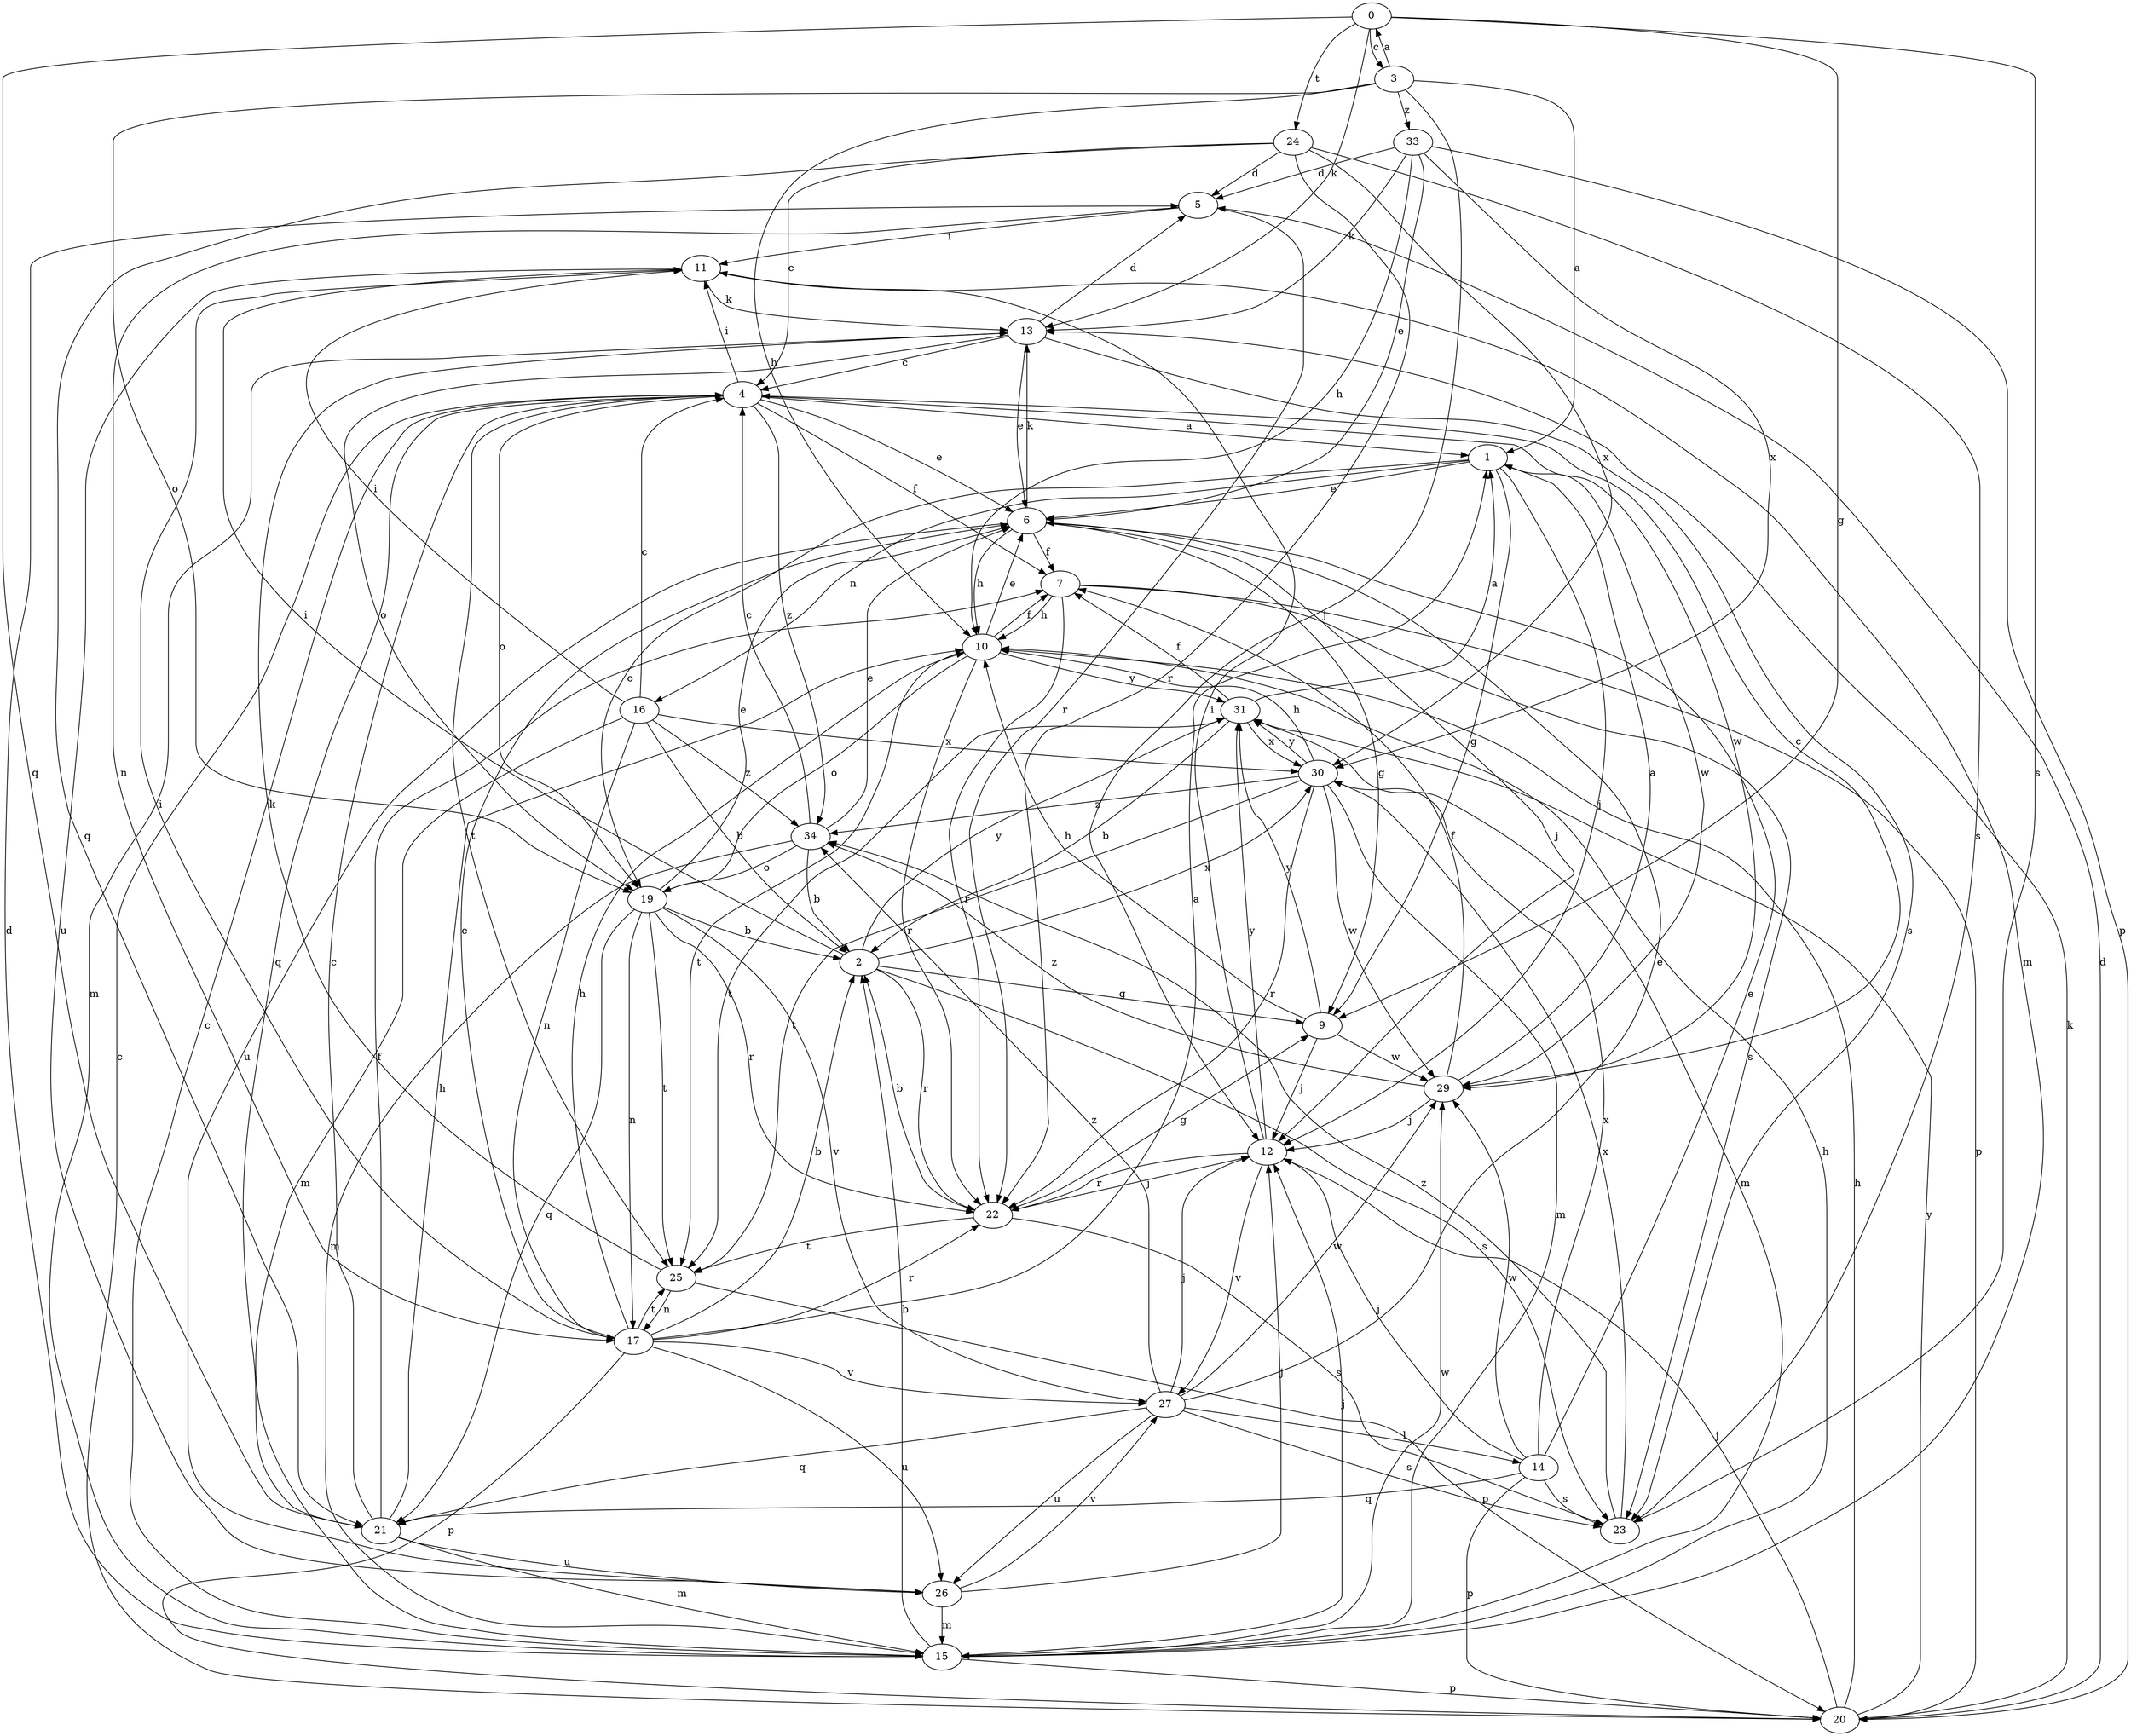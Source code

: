 strict digraph  {
0;
1;
2;
3;
4;
5;
6;
7;
9;
10;
11;
12;
13;
14;
15;
16;
17;
19;
20;
21;
22;
23;
24;
25;
26;
27;
29;
30;
31;
33;
34;
0 -> 3  [label=c];
0 -> 9  [label=g];
0 -> 13  [label=k];
0 -> 21  [label=q];
0 -> 23  [label=s];
0 -> 24  [label=t];
1 -> 6  [label=e];
1 -> 9  [label=g];
1 -> 12  [label=j];
1 -> 16  [label=n];
1 -> 19  [label=o];
1 -> 29  [label=w];
2 -> 9  [label=g];
2 -> 11  [label=i];
2 -> 22  [label=r];
2 -> 23  [label=s];
2 -> 30  [label=x];
2 -> 31  [label=y];
3 -> 0  [label=a];
3 -> 1  [label=a];
3 -> 10  [label=h];
3 -> 12  [label=j];
3 -> 19  [label=o];
3 -> 33  [label=z];
4 -> 1  [label=a];
4 -> 6  [label=e];
4 -> 7  [label=f];
4 -> 11  [label=i];
4 -> 19  [label=o];
4 -> 21  [label=q];
4 -> 25  [label=t];
4 -> 29  [label=w];
4 -> 34  [label=z];
5 -> 11  [label=i];
5 -> 17  [label=n];
5 -> 22  [label=r];
6 -> 7  [label=f];
6 -> 9  [label=g];
6 -> 10  [label=h];
6 -> 12  [label=j];
6 -> 13  [label=k];
6 -> 26  [label=u];
7 -> 10  [label=h];
7 -> 20  [label=p];
7 -> 22  [label=r];
7 -> 23  [label=s];
9 -> 10  [label=h];
9 -> 12  [label=j];
9 -> 29  [label=w];
9 -> 31  [label=y];
10 -> 6  [label=e];
10 -> 7  [label=f];
10 -> 19  [label=o];
10 -> 22  [label=r];
10 -> 25  [label=t];
10 -> 31  [label=y];
11 -> 13  [label=k];
11 -> 15  [label=m];
11 -> 26  [label=u];
12 -> 11  [label=i];
12 -> 22  [label=r];
12 -> 27  [label=v];
12 -> 31  [label=y];
13 -> 4  [label=c];
13 -> 5  [label=d];
13 -> 6  [label=e];
13 -> 15  [label=m];
13 -> 19  [label=o];
13 -> 23  [label=s];
14 -> 6  [label=e];
14 -> 12  [label=j];
14 -> 20  [label=p];
14 -> 21  [label=q];
14 -> 23  [label=s];
14 -> 29  [label=w];
14 -> 30  [label=x];
15 -> 2  [label=b];
15 -> 4  [label=c];
15 -> 5  [label=d];
15 -> 10  [label=h];
15 -> 12  [label=j];
15 -> 20  [label=p];
15 -> 29  [label=w];
16 -> 2  [label=b];
16 -> 4  [label=c];
16 -> 11  [label=i];
16 -> 15  [label=m];
16 -> 17  [label=n];
16 -> 30  [label=x];
16 -> 34  [label=z];
17 -> 1  [label=a];
17 -> 2  [label=b];
17 -> 6  [label=e];
17 -> 10  [label=h];
17 -> 11  [label=i];
17 -> 20  [label=p];
17 -> 22  [label=r];
17 -> 25  [label=t];
17 -> 26  [label=u];
17 -> 27  [label=v];
19 -> 2  [label=b];
19 -> 6  [label=e];
19 -> 17  [label=n];
19 -> 21  [label=q];
19 -> 22  [label=r];
19 -> 25  [label=t];
19 -> 27  [label=v];
20 -> 4  [label=c];
20 -> 5  [label=d];
20 -> 10  [label=h];
20 -> 12  [label=j];
20 -> 13  [label=k];
20 -> 31  [label=y];
21 -> 4  [label=c];
21 -> 7  [label=f];
21 -> 10  [label=h];
21 -> 15  [label=m];
21 -> 26  [label=u];
22 -> 2  [label=b];
22 -> 9  [label=g];
22 -> 12  [label=j];
22 -> 23  [label=s];
22 -> 25  [label=t];
23 -> 30  [label=x];
23 -> 34  [label=z];
24 -> 4  [label=c];
24 -> 5  [label=d];
24 -> 21  [label=q];
24 -> 22  [label=r];
24 -> 23  [label=s];
24 -> 30  [label=x];
25 -> 13  [label=k];
25 -> 17  [label=n];
25 -> 20  [label=p];
26 -> 12  [label=j];
26 -> 15  [label=m];
26 -> 27  [label=v];
27 -> 6  [label=e];
27 -> 12  [label=j];
27 -> 14  [label=l];
27 -> 21  [label=q];
27 -> 23  [label=s];
27 -> 26  [label=u];
27 -> 29  [label=w];
27 -> 34  [label=z];
29 -> 1  [label=a];
29 -> 4  [label=c];
29 -> 7  [label=f];
29 -> 12  [label=j];
29 -> 34  [label=z];
30 -> 10  [label=h];
30 -> 15  [label=m];
30 -> 22  [label=r];
30 -> 25  [label=t];
30 -> 29  [label=w];
30 -> 31  [label=y];
30 -> 34  [label=z];
31 -> 1  [label=a];
31 -> 2  [label=b];
31 -> 7  [label=f];
31 -> 15  [label=m];
31 -> 25  [label=t];
31 -> 30  [label=x];
33 -> 5  [label=d];
33 -> 6  [label=e];
33 -> 10  [label=h];
33 -> 13  [label=k];
33 -> 20  [label=p];
33 -> 30  [label=x];
34 -> 2  [label=b];
34 -> 4  [label=c];
34 -> 6  [label=e];
34 -> 15  [label=m];
34 -> 19  [label=o];
}
